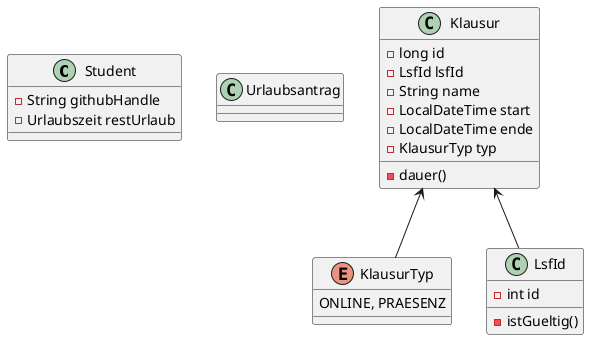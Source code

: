 @startuml
class Student {
- String githubHandle
- Urlaubszeit restUrlaub
}
class Urlaubsantrag {

}
class Klausur {
- long id
- LsfId lsfId
- String name
- LocalDateTime start
- LocalDateTime ende
- KlausurTyp typ
- dauer()
}
enum KlausurTyp {
ONLINE, PRAESENZ
}
class LsfId {
- int id
- istGueltig()
}

Klausur <-- LsfId
Klausur <-- KlausurTyp
@enduml